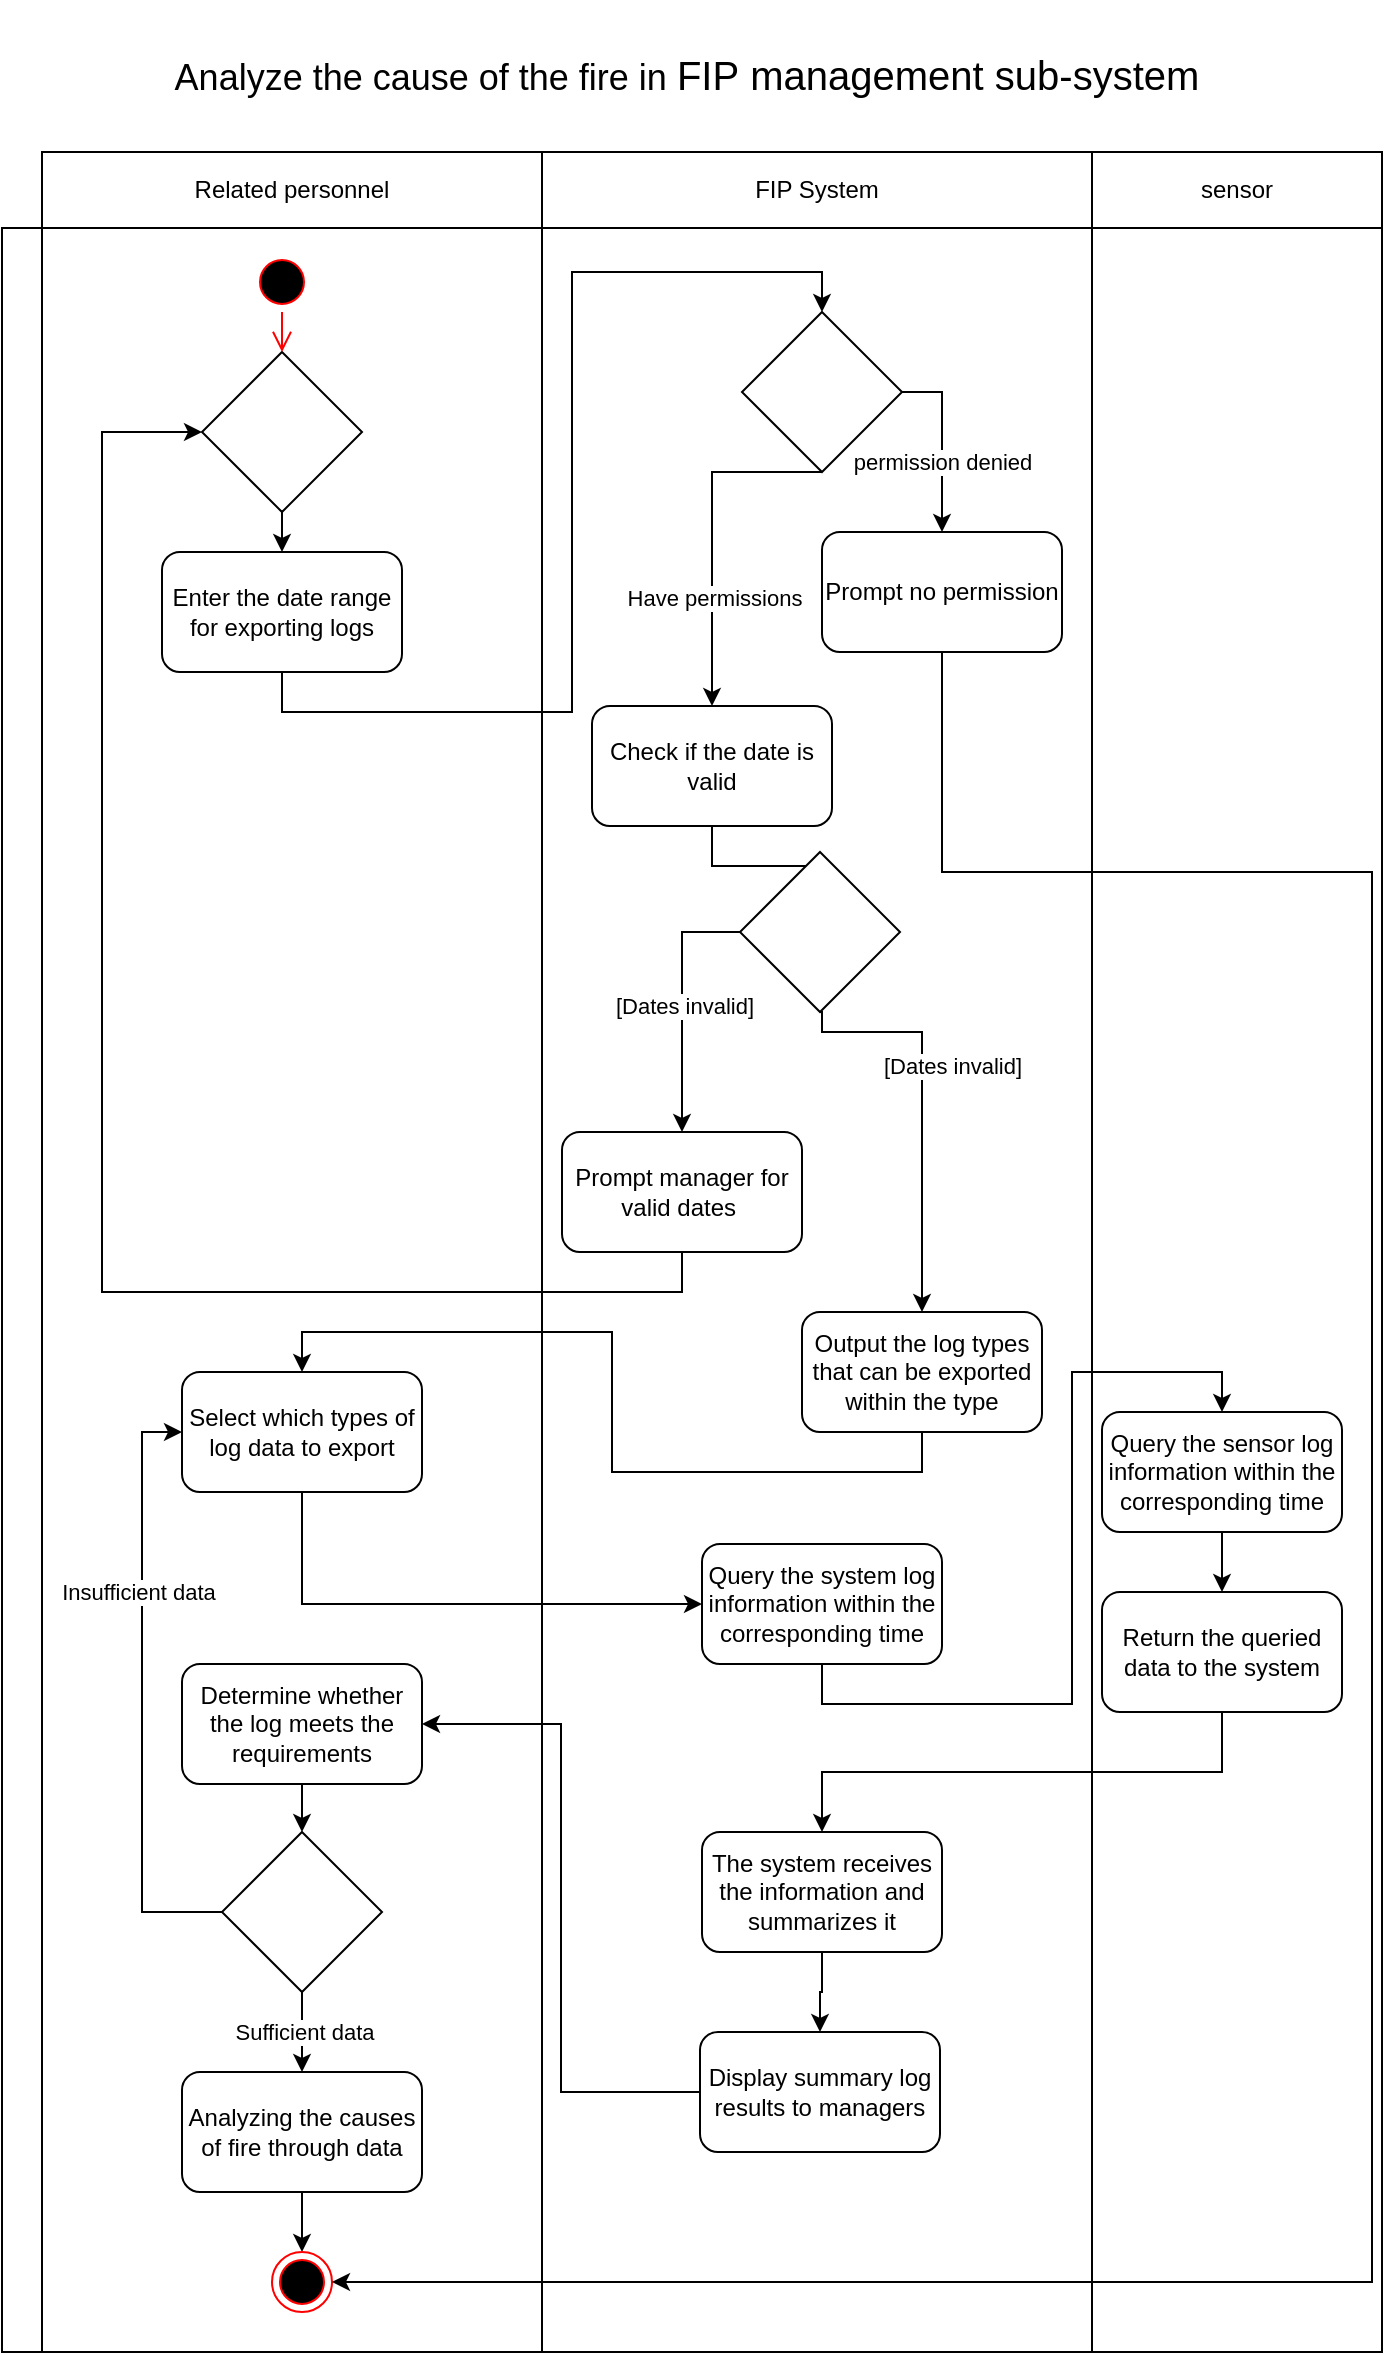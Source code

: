 <mxfile version="24.6.0" type="github">
  <diagram id="prtHgNgQTEPvFCAcTncT" name="Page-1">
    <mxGraphModel dx="1338" dy="908" grid="1" gridSize="10" guides="1" tooltips="1" connect="1" arrows="1" fold="1" page="1" pageScale="1" pageWidth="827" pageHeight="1169" math="0" shadow="0">
      <root>
        <mxCell id="0" />
        <mxCell id="1" parent="0" />
        <mxCell id="RF3zyUqbUcaU6skOfCHZ-1" value="&lt;font style=&quot;font-size: 18px;&quot;&gt;Analyze the cause of the fire&amp;nbsp;in&amp;nbsp;&lt;span style=&quot;accent-color: auto; place-content: normal; place-items: normal; place-self: auto; alignment-baseline: auto; anchor-name: none; animation: 0s ease 0s 1 normal none running none; animation-composition: replace; app-region: none; appearance: none; aspect-ratio: auto; backdrop-filter: none; backface-visibility: visible; background: none 0% 0% / auto repeat scroll padding-box border-box rgba(0, 0, 0, 0); background-blend-mode: normal; baseline-shift: 0px; baseline-source: auto; border-image: none 100% / 1 / 0 stretch; border-color: rgb(0, 0, 0); border-collapse: separate; border-end-end-radius: 0px; border-end-start-radius: 0px; border-width: 0px; border-style: none; border-spacing: 0px; border-start-end-radius: 0px; border-start-start-radius: 0px; border-radius: 0px; inset: auto; box-shadow: none; box-sizing: content-box; break-after: auto; break-before: auto; break-inside: auto; buffered-rendering: auto; caption-side: top; caret-color: rgb(0, 0, 0); clear: none; clip: auto; clip-path: none; clip-rule: nonzero; color-interpolation: srgb; color-interpolation-filters: linearrgb; color-rendering: auto; color-scheme: normal; columns: auto; column-fill: balance; gap: normal; column-rule: 0px rgb(0, 0, 0); column-span: none; contain: none; contain-intrinsic-block-size: none; contain-intrinsic-size: none; contain-intrinsic-inline-size: none; container: none; content: normal; content-visibility: visible; counter-increment: none; counter-reset: none; counter-set: none; cursor: text; cx: 0px; cy: 0px; d: none; direction: ltr; display: inline; dominant-baseline: auto; empty-cells: show; field-sizing: fixed; fill: rgb(0, 0, 0); fill-opacity: 1; fill-rule: nonzero; filter: none; flex: 0 1 auto; flex-flow: row; float: none; flood-color: rgb(0, 0, 0); flood-opacity: 1; font-family: WordVisi_MSFontService, Calibri, Calibri_EmbeddedFont, Calibri_MSFontService, sans-serif; font-feature-settings: normal; font-kerning: none; font-optical-sizing: auto; font-palette: normal; font-size: 20px; font-stretch: 100%; font-synthesis: weight style small-caps; font-variant-ligatures: none; font-variant-numeric: normal; font-variant-east-asian: normal; font-variant-alternates: normal; font-variant-position: normal; font-variation-settings: normal; forced-color-adjust: auto; grid-area: auto; grid: none; height: auto; hyphenate-character: auto; hyphenate-limit-chars: auto; hyphens: manual; image-orientation: from-image; image-rendering: auto; initial-letter: normal; inline-size: auto; inset-area: none; inset-block: auto; inset-inline: auto; isolation: auto; lighting-color: rgb(255, 255, 255); line-break: auto; line-height: 26.979px; list-style: outside none disc; margin: 0px; marker: none; mask: none; mask-type: luminance; math-depth: 0; math-shift: normal; math-style: normal; max-height: none; max-width: none; min-height: 0px; min-width: 0px; mix-blend-mode: normal; object-fit: fill; object-position: 50% 50%; object-view-box: none; offset: normal; opacity: 1; order: 0; outline: rgb(0, 0, 0) none 0px; outline-offset: 0px; overflow: visible; overflow-anchor: auto; overflow-clip-margin: 0px; overflow-wrap: break-word; overlay: none; overscroll-behavior-block: auto; overscroll-behavior-inline: auto; overscroll-behavior: auto; padding: 0px; page: auto; paint-order: normal; perspective: none; perspective-origin: 0px 0px; pointer-events: auto; position: static; position-anchor: implicit; position-try: none; position-visibility: always; quotes: auto; r: 0px; resize: none; rotate: none; ruby-position: over; rx: auto; ry: auto; scale: none; scroll-behavior: auto; scroll-margin-block: 0px; scroll-margin: 0px; scroll-margin-inline: 0px; scroll-padding-block: auto; scroll-padding: auto; scroll-padding-inline: auto; scroll-snap-align: none; scroll-snap-stop: normal; scroll-snap-type: none; scroll-timeline: none; scrollbar-color: auto; scrollbar-gutter: auto; scrollbar-width: auto; shape-image-threshold: 0; shape-margin: 0px; shape-outside: none; shape-rendering: auto; speak: normal; stop-color: rgb(0, 0, 0); stop-opacity: 1; stroke: none; stroke-dasharray: none; stroke-dashoffset: 0px; stroke-linecap: butt; stroke-linejoin: miter; stroke-miterlimit: 4; stroke-opacity: 1; stroke-width: 1px; tab-size: 8; table-layout: auto; text-align: left; text-align-last: auto; text-anchor: start; text-combine-upright: none; text-decoration-style: solid; text-decoration-color: rgb(0, 0, 0); text-decoration-skip-ink: auto; text-emphasis: none rgb(0, 0, 0); text-emphasis-position: over; text-orientation: mixed; text-overflow: clip; text-rendering: auto; text-shadow: none; text-size-adjust: auto; text-spacing-trim: normal; text-underline-offset: auto; text-underline-position: auto; white-space-collapse: preserve; timeline-scope: none; touch-action: auto; transform: none; transform-box: view-box; transform-origin: 0px 0px; transform-style: flat; transition: all 0s ease 0s; translate: none; unicode-bidi: normal; user-select: text; vector-effect: none; vertical-align: baseline; view-timeline: none; view-transition-class: none; view-transition-name: none; visibility: visible; border-block-end: 0px none rgb(0, 0, 0); border-block-start: 0px none rgb(0, 0, 0); border-inline-end: 0px none rgb(0, 0, 0); -webkit-border-image: none; border-inline-start: 0px none rgb(0, 0, 0); -webkit-box-align: stretch; -webkit-box-decoration-break: slice; -webkit-box-direction: normal; -webkit-box-flex: 0; -webkit-box-ordinal-group: 1; -webkit-box-orient: horizontal; -webkit-box-pack: start; -webkit-font-smoothing: auto; -webkit-line-break: auto; -webkit-locale: &amp;quot;EN-US&amp;quot;; block-size: auto; margin-block: 0px; margin-inline: 0px; -webkit-mask-box-image-source: none; -webkit-mask-box-image-slice: 0 fill; -webkit-mask-box-image-width: auto; -webkit-mask-box-image-outset: 0; -webkit-mask-box-image-repeat: stretch; max-block-size: none; max-inline-size: none; min-block-size: 0px; min-inline-size: 0px; padding-block: 0px; padding-inline: 0px; -webkit-print-color-adjust: economy; -webkit-rtl-ordering: logical; -webkit-ruby-position: before; -webkit-tap-highlight-color: rgba(0, 0, 0, 0); -webkit-text-combine: none; -webkit-text-fill-color: rgb(0, 0, 0); -webkit-text-orientation: vertical-right; -webkit-text-security: none; -webkit-text-stroke-color: rgb(0, 0, 0); -webkit-user-drag: none; -webkit-user-modify: read-only; -webkit-writing-mode: horizontal-tb; width: auto; will-change: auto; word-break: normal; writing-mode: horizontal-tb; x: 0px; y: 0px; z-index: auto; zoom: 1;&quot; class=&quot;TextRun SCXW195484783 BCX0&quot; lang=&quot;EN-US&quot; data-contrast=&quot;auto&quot;&gt;&lt;span class=&quot;NormalTextRun SCXW195484783 BCX0&quot;&gt;FIP management sub-system&lt;/span&gt;&lt;/span&gt;&amp;nbsp;&lt;/font&gt;" style="shape=table;html=1;whiteSpace=wrap;startSize=76;container=1;collapsible=0;childLayout=tableLayout;fillColor=none;swimlaneFillColor=#ffffff;strokeColor=none;" parent="1" vertex="1">
          <mxGeometry x="65" y="144" width="690" height="1176" as="geometry" />
        </mxCell>
        <mxCell id="RF3zyUqbUcaU6skOfCHZ-2" value="" style="shape=partialRectangle;html=1;whiteSpace=wrap;collapsible=0;dropTarget=0;pointerEvents=0;fillColor=none;top=0;left=0;bottom=0;right=0;points=[[0,0.5],[1,0.5]];portConstraint=eastwest;strokeColor=none;" parent="RF3zyUqbUcaU6skOfCHZ-1" vertex="1">
          <mxGeometry y="76" width="690" height="38" as="geometry" />
        </mxCell>
        <mxCell id="RF3zyUqbUcaU6skOfCHZ-3" value="" style="shape=partialRectangle;html=1;whiteSpace=wrap;connectable=0;fillColor=none;top=1;left=1;bottom=1;right=1;overflow=hidden;strokeColor=none;" parent="RF3zyUqbUcaU6skOfCHZ-2" vertex="1">
          <mxGeometry width="20" height="38" as="geometry">
            <mxRectangle width="20" height="38" as="alternateBounds" />
          </mxGeometry>
        </mxCell>
        <mxCell id="RF3zyUqbUcaU6skOfCHZ-4" value="Related personnel" style="shape=partialRectangle;html=1;whiteSpace=wrap;connectable=0;fillColor=none;top=1;left=1;bottom=1;right=1;overflow=hidden;" parent="RF3zyUqbUcaU6skOfCHZ-2" vertex="1">
          <mxGeometry x="20" width="250" height="38" as="geometry">
            <mxRectangle width="250" height="38" as="alternateBounds" />
          </mxGeometry>
        </mxCell>
        <mxCell id="RF3zyUqbUcaU6skOfCHZ-5" value="FIP System" style="shape=partialRectangle;html=1;whiteSpace=wrap;connectable=0;fillColor=none;top=1;left=1;bottom=1;right=1;overflow=hidden;" parent="RF3zyUqbUcaU6skOfCHZ-2" vertex="1">
          <mxGeometry x="270" width="275" height="38" as="geometry">
            <mxRectangle width="275" height="38" as="alternateBounds" />
          </mxGeometry>
        </mxCell>
        <mxCell id="RF3zyUqbUcaU6skOfCHZ-18" value="sensor" style="shape=partialRectangle;html=1;whiteSpace=wrap;connectable=0;fillColor=none;top=1;left=1;bottom=1;right=1;overflow=hidden;" parent="RF3zyUqbUcaU6skOfCHZ-2" vertex="1">
          <mxGeometry x="545" width="145" height="38" as="geometry">
            <mxRectangle width="145" height="38" as="alternateBounds" />
          </mxGeometry>
        </mxCell>
        <mxCell id="RF3zyUqbUcaU6skOfCHZ-6" value="" style="shape=partialRectangle;html=1;whiteSpace=wrap;collapsible=0;dropTarget=0;pointerEvents=0;fillColor=none;top=1;left=1;bottom=1;right=1;points=[[0,0.5],[1,0.5]];portConstraint=eastwest;" parent="RF3zyUqbUcaU6skOfCHZ-1" vertex="1">
          <mxGeometry y="114" width="690" height="1062" as="geometry" />
        </mxCell>
        <mxCell id="RF3zyUqbUcaU6skOfCHZ-7" value="" style="shape=partialRectangle;html=1;whiteSpace=wrap;connectable=0;fillColor=none;top=1;left=1;bottom=1;right=1;overflow=hidden;horizontal=0;" parent="RF3zyUqbUcaU6skOfCHZ-6" vertex="1">
          <mxGeometry width="20" height="1062" as="geometry">
            <mxRectangle width="20" height="1062" as="alternateBounds" />
          </mxGeometry>
        </mxCell>
        <mxCell id="RF3zyUqbUcaU6skOfCHZ-8" value="" style="shape=partialRectangle;html=1;whiteSpace=wrap;connectable=0;fillColor=none;top=1;left=1;bottom=1;right=1;overflow=hidden;" parent="RF3zyUqbUcaU6skOfCHZ-6" vertex="1">
          <mxGeometry x="20" width="250" height="1062" as="geometry">
            <mxRectangle width="250" height="1062" as="alternateBounds" />
          </mxGeometry>
        </mxCell>
        <mxCell id="RF3zyUqbUcaU6skOfCHZ-9" value="" style="shape=partialRectangle;html=1;whiteSpace=wrap;connectable=0;fillColor=none;top=1;left=1;bottom=1;right=1;overflow=hidden;" parent="RF3zyUqbUcaU6skOfCHZ-6" vertex="1">
          <mxGeometry x="270" width="275" height="1062" as="geometry">
            <mxRectangle width="275" height="1062" as="alternateBounds" />
          </mxGeometry>
        </mxCell>
        <mxCell id="RF3zyUqbUcaU6skOfCHZ-19" style="shape=partialRectangle;html=1;whiteSpace=wrap;connectable=0;fillColor=none;top=1;left=1;bottom=1;right=1;overflow=hidden;" parent="RF3zyUqbUcaU6skOfCHZ-6" vertex="1">
          <mxGeometry x="545" width="145" height="1062" as="geometry">
            <mxRectangle width="145" height="1062" as="alternateBounds" />
          </mxGeometry>
        </mxCell>
        <mxCell id="RF3zyUqbUcaU6skOfCHZ-25" style="edgeStyle=orthogonalEdgeStyle;rounded=0;orthogonalLoop=1;jettySize=auto;html=1;exitX=0.5;exitY=1;exitDx=0;exitDy=0;entryX=0.5;entryY=0;entryDx=0;entryDy=0;" parent="1" source="RF3zyUqbUcaU6skOfCHZ-22" target="RF3zyUqbUcaU6skOfCHZ-24" edge="1">
          <mxGeometry relative="1" as="geometry" />
        </mxCell>
        <mxCell id="RF3zyUqbUcaU6skOfCHZ-22" value="" style="rhombus;whiteSpace=wrap;html=1;" parent="1" vertex="1">
          <mxGeometry x="165" y="320" width="80" height="80" as="geometry" />
        </mxCell>
        <mxCell id="bqeU2OcTjknysu44M0lN-6" style="edgeStyle=orthogonalEdgeStyle;rounded=0;orthogonalLoop=1;jettySize=auto;html=1;exitX=0.5;exitY=1;exitDx=0;exitDy=0;entryX=0.5;entryY=0;entryDx=0;entryDy=0;" parent="1" source="RF3zyUqbUcaU6skOfCHZ-24" target="bqeU2OcTjknysu44M0lN-1" edge="1">
          <mxGeometry relative="1" as="geometry" />
        </mxCell>
        <mxCell id="RF3zyUqbUcaU6skOfCHZ-24" value="Enter the date range for exporting logs" style="rounded=1;whiteSpace=wrap;html=1;" parent="1" vertex="1">
          <mxGeometry x="145" y="420" width="120" height="60" as="geometry" />
        </mxCell>
        <mxCell id="RF3zyUqbUcaU6skOfCHZ-29" style="edgeStyle=orthogonalEdgeStyle;rounded=0;orthogonalLoop=1;jettySize=auto;html=1;exitX=0.5;exitY=1;exitDx=0;exitDy=0;" parent="1" source="RF3zyUqbUcaU6skOfCHZ-26" target="RF3zyUqbUcaU6skOfCHZ-28" edge="1">
          <mxGeometry relative="1" as="geometry" />
        </mxCell>
        <mxCell id="RF3zyUqbUcaU6skOfCHZ-26" value="Check if the date is valid" style="rounded=1;whiteSpace=wrap;html=1;" parent="1" vertex="1">
          <mxGeometry x="360" y="497" width="120" height="60" as="geometry" />
        </mxCell>
        <mxCell id="RF3zyUqbUcaU6skOfCHZ-31" style="edgeStyle=orthogonalEdgeStyle;rounded=0;orthogonalLoop=1;jettySize=auto;html=1;exitX=0;exitY=0.5;exitDx=0;exitDy=0;entryX=0.5;entryY=0;entryDx=0;entryDy=0;" parent="1" source="RF3zyUqbUcaU6skOfCHZ-28" target="RF3zyUqbUcaU6skOfCHZ-30" edge="1">
          <mxGeometry relative="1" as="geometry" />
        </mxCell>
        <mxCell id="RF3zyUqbUcaU6skOfCHZ-50" value="[Dates invalid]" style="edgeLabel;html=1;align=center;verticalAlign=middle;resizable=0;points=[];" parent="RF3zyUqbUcaU6skOfCHZ-31" vertex="1" connectable="0">
          <mxGeometry x="0.025" y="1" relative="1" as="geometry">
            <mxPoint as="offset" />
          </mxGeometry>
        </mxCell>
        <mxCell id="RF3zyUqbUcaU6skOfCHZ-59" style="edgeStyle=orthogonalEdgeStyle;rounded=0;orthogonalLoop=1;jettySize=auto;html=1;exitX=0.5;exitY=1;exitDx=0;exitDy=0;" parent="1" source="RF3zyUqbUcaU6skOfCHZ-28" target="RF3zyUqbUcaU6skOfCHZ-58" edge="1">
          <mxGeometry relative="1" as="geometry">
            <Array as="points">
              <mxPoint x="475" y="660" />
              <mxPoint x="525" y="660" />
            </Array>
          </mxGeometry>
        </mxCell>
        <mxCell id="xKFCwPehn0CRtQJCIZPQ-5" value="[Dates invalid]" style="edgeLabel;html=1;align=center;verticalAlign=middle;resizable=0;points=[];" parent="RF3zyUqbUcaU6skOfCHZ-59" vertex="1" connectable="0">
          <mxGeometry x="-0.013" y="-1" relative="1" as="geometry">
            <mxPoint x="16" y="-21" as="offset" />
          </mxGeometry>
        </mxCell>
        <mxCell id="RF3zyUqbUcaU6skOfCHZ-28" value="" style="rhombus;whiteSpace=wrap;html=1;" parent="1" vertex="1">
          <mxGeometry x="434" y="570" width="80" height="80" as="geometry" />
        </mxCell>
        <mxCell id="RF3zyUqbUcaU6skOfCHZ-32" style="edgeStyle=orthogonalEdgeStyle;rounded=0;orthogonalLoop=1;jettySize=auto;html=1;exitX=0.5;exitY=1;exitDx=0;exitDy=0;entryX=0;entryY=0.5;entryDx=0;entryDy=0;" parent="1" source="RF3zyUqbUcaU6skOfCHZ-30" target="RF3zyUqbUcaU6skOfCHZ-22" edge="1">
          <mxGeometry relative="1" as="geometry">
            <Array as="points">
              <mxPoint x="405" y="790" />
              <mxPoint x="115" y="790" />
              <mxPoint x="115" y="360" />
            </Array>
          </mxGeometry>
        </mxCell>
        <mxCell id="RF3zyUqbUcaU6skOfCHZ-30" value="Prompt manager for&lt;br/&gt;valid dates&amp;nbsp;" style="rounded=1;whiteSpace=wrap;html=1;" parent="1" vertex="1">
          <mxGeometry x="345" y="710" width="120" height="60" as="geometry" />
        </mxCell>
        <mxCell id="9o7v1cYdRFmPlVhCVa4G-1" style="edgeStyle=orthogonalEdgeStyle;rounded=0;orthogonalLoop=1;jettySize=auto;html=1;exitX=0.5;exitY=1;exitDx=0;exitDy=0;entryX=0.5;entryY=0;entryDx=0;entryDy=0;" edge="1" parent="1" source="RF3zyUqbUcaU6skOfCHZ-33" target="RF3zyUqbUcaU6skOfCHZ-35">
          <mxGeometry relative="1" as="geometry">
            <Array as="points">
              <mxPoint x="475" y="996" />
              <mxPoint x="600" y="996" />
              <mxPoint x="600" y="830" />
              <mxPoint x="675" y="830" />
            </Array>
          </mxGeometry>
        </mxCell>
        <mxCell id="RF3zyUqbUcaU6skOfCHZ-33" value="Query the system log information within the corresponding time" style="rounded=1;whiteSpace=wrap;html=1;" parent="1" vertex="1">
          <mxGeometry x="415" y="916" width="120" height="60" as="geometry" />
        </mxCell>
        <mxCell id="9o7v1cYdRFmPlVhCVa4G-2" style="edgeStyle=orthogonalEdgeStyle;rounded=0;orthogonalLoop=1;jettySize=auto;html=1;exitX=0.5;exitY=1;exitDx=0;exitDy=0;" edge="1" parent="1" source="RF3zyUqbUcaU6skOfCHZ-35" target="RF3zyUqbUcaU6skOfCHZ-37">
          <mxGeometry relative="1" as="geometry" />
        </mxCell>
        <mxCell id="RF3zyUqbUcaU6skOfCHZ-35" value="Query the sensor log information within the corresponding time" style="rounded=1;whiteSpace=wrap;html=1;" parent="1" vertex="1">
          <mxGeometry x="615" y="850" width="120" height="60" as="geometry" />
        </mxCell>
        <mxCell id="RF3zyUqbUcaU6skOfCHZ-41" style="edgeStyle=orthogonalEdgeStyle;rounded=0;orthogonalLoop=1;jettySize=auto;html=1;exitX=0.5;exitY=1;exitDx=0;exitDy=0;entryX=0.5;entryY=0;entryDx=0;entryDy=0;" parent="1" source="RF3zyUqbUcaU6skOfCHZ-37" target="RF3zyUqbUcaU6skOfCHZ-40" edge="1">
          <mxGeometry relative="1" as="geometry" />
        </mxCell>
        <mxCell id="RF3zyUqbUcaU6skOfCHZ-37" value="Return the queried data to the system" style="rounded=1;whiteSpace=wrap;html=1;" parent="1" vertex="1">
          <mxGeometry x="615" y="940" width="120" height="60" as="geometry" />
        </mxCell>
        <mxCell id="RF3zyUqbUcaU6skOfCHZ-43" style="edgeStyle=orthogonalEdgeStyle;rounded=0;orthogonalLoop=1;jettySize=auto;html=1;exitX=0.5;exitY=1;exitDx=0;exitDy=0;" parent="1" source="RF3zyUqbUcaU6skOfCHZ-40" target="RF3zyUqbUcaU6skOfCHZ-42" edge="1">
          <mxGeometry relative="1" as="geometry" />
        </mxCell>
        <mxCell id="RF3zyUqbUcaU6skOfCHZ-40" value="The system receives the information and summarizes it" style="rounded=1;whiteSpace=wrap;html=1;" parent="1" vertex="1">
          <mxGeometry x="415" y="1060" width="120" height="60" as="geometry" />
        </mxCell>
        <mxCell id="bqeU2OcTjknysu44M0lN-3" style="edgeStyle=orthogonalEdgeStyle;rounded=0;orthogonalLoop=1;jettySize=auto;html=1;exitX=0;exitY=0.5;exitDx=0;exitDy=0;entryX=1;entryY=0.5;entryDx=0;entryDy=0;" parent="1" source="RF3zyUqbUcaU6skOfCHZ-42" target="RF3zyUqbUcaU6skOfCHZ-44" edge="1">
          <mxGeometry relative="1" as="geometry" />
        </mxCell>
        <mxCell id="RF3zyUqbUcaU6skOfCHZ-42" value="Display summary log results to managers" style="rounded=1;whiteSpace=wrap;html=1;" parent="1" vertex="1">
          <mxGeometry x="414" y="1160" width="120" height="60" as="geometry" />
        </mxCell>
        <mxCell id="RF3zyUqbUcaU6skOfCHZ-54" style="edgeStyle=orthogonalEdgeStyle;rounded=0;orthogonalLoop=1;jettySize=auto;html=1;exitX=0.5;exitY=1;exitDx=0;exitDy=0;entryX=0.5;entryY=0;entryDx=0;entryDy=0;" parent="1" source="RF3zyUqbUcaU6skOfCHZ-44" target="RF3zyUqbUcaU6skOfCHZ-53" edge="1">
          <mxGeometry relative="1" as="geometry" />
        </mxCell>
        <mxCell id="RF3zyUqbUcaU6skOfCHZ-44" value="Determine whether the log meets the requirements" style="rounded=1;whiteSpace=wrap;html=1;" parent="1" vertex="1">
          <mxGeometry x="155" y="976" width="120" height="60" as="geometry" />
        </mxCell>
        <mxCell id="RF3zyUqbUcaU6skOfCHZ-68" style="edgeStyle=orthogonalEdgeStyle;rounded=0;orthogonalLoop=1;jettySize=auto;html=1;exitX=0.5;exitY=1;exitDx=0;exitDy=0;entryX=0.5;entryY=0;entryDx=0;entryDy=0;" parent="1" source="RF3zyUqbUcaU6skOfCHZ-46" target="RF3zyUqbUcaU6skOfCHZ-67" edge="1">
          <mxGeometry relative="1" as="geometry" />
        </mxCell>
        <mxCell id="RF3zyUqbUcaU6skOfCHZ-46" value="Analyzing the causes of fire through data" style="rounded=1;whiteSpace=wrap;html=1;" parent="1" vertex="1">
          <mxGeometry x="155" y="1180" width="120" height="60" as="geometry" />
        </mxCell>
        <mxCell id="RF3zyUqbUcaU6skOfCHZ-63" style="edgeStyle=orthogonalEdgeStyle;rounded=0;orthogonalLoop=1;jettySize=auto;html=1;exitX=0;exitY=0.5;exitDx=0;exitDy=0;entryX=0;entryY=0.5;entryDx=0;entryDy=0;" parent="1" source="RF3zyUqbUcaU6skOfCHZ-53" target="RF3zyUqbUcaU6skOfCHZ-56" edge="1">
          <mxGeometry relative="1" as="geometry" />
        </mxCell>
        <mxCell id="RF3zyUqbUcaU6skOfCHZ-64" value="Insufficient data" style="edgeLabel;html=1;align=center;verticalAlign=middle;resizable=0;points=[];" parent="RF3zyUqbUcaU6skOfCHZ-63" vertex="1" connectable="0">
          <mxGeometry x="0.035" y="2" relative="1" as="geometry">
            <mxPoint y="-45" as="offset" />
          </mxGeometry>
        </mxCell>
        <mxCell id="RF3zyUqbUcaU6skOfCHZ-65" style="edgeStyle=orthogonalEdgeStyle;rounded=0;orthogonalLoop=1;jettySize=auto;html=1;exitX=0.5;exitY=1;exitDx=0;exitDy=0;entryX=0.5;entryY=0;entryDx=0;entryDy=0;" parent="1" source="RF3zyUqbUcaU6skOfCHZ-53" target="RF3zyUqbUcaU6skOfCHZ-46" edge="1">
          <mxGeometry relative="1" as="geometry" />
        </mxCell>
        <mxCell id="RF3zyUqbUcaU6skOfCHZ-66" value="Sufficient data" style="edgeLabel;html=1;align=center;verticalAlign=middle;resizable=0;points=[];" parent="RF3zyUqbUcaU6skOfCHZ-65" vertex="1" connectable="0">
          <mxGeometry x="-0.029" y="1" relative="1" as="geometry">
            <mxPoint as="offset" />
          </mxGeometry>
        </mxCell>
        <mxCell id="RF3zyUqbUcaU6skOfCHZ-53" value="" style="rhombus;whiteSpace=wrap;html=1;" parent="1" vertex="1">
          <mxGeometry x="175" y="1060" width="80" height="80" as="geometry" />
        </mxCell>
        <mxCell id="RF3zyUqbUcaU6skOfCHZ-62" style="edgeStyle=orthogonalEdgeStyle;rounded=0;orthogonalLoop=1;jettySize=auto;html=1;exitX=0.5;exitY=1;exitDx=0;exitDy=0;entryX=0;entryY=0.5;entryDx=0;entryDy=0;" parent="1" source="RF3zyUqbUcaU6skOfCHZ-56" target="RF3zyUqbUcaU6skOfCHZ-33" edge="1">
          <mxGeometry relative="1" as="geometry" />
        </mxCell>
        <mxCell id="RF3zyUqbUcaU6skOfCHZ-56" value="Select which types of log data to export" style="rounded=1;whiteSpace=wrap;html=1;" parent="1" vertex="1">
          <mxGeometry x="155" y="830" width="120" height="60" as="geometry" />
        </mxCell>
        <mxCell id="RF3zyUqbUcaU6skOfCHZ-60" style="edgeStyle=orthogonalEdgeStyle;rounded=0;orthogonalLoop=1;jettySize=auto;html=1;exitX=0.5;exitY=1;exitDx=0;exitDy=0;entryX=0.5;entryY=0;entryDx=0;entryDy=0;" parent="1" source="RF3zyUqbUcaU6skOfCHZ-58" target="RF3zyUqbUcaU6skOfCHZ-56" edge="1">
          <mxGeometry relative="1" as="geometry" />
        </mxCell>
        <mxCell id="RF3zyUqbUcaU6skOfCHZ-58" value="Output the log types that can be exported within the type" style="rounded=1;whiteSpace=wrap;html=1;" parent="1" vertex="1">
          <mxGeometry x="465" y="800" width="120" height="60" as="geometry" />
        </mxCell>
        <mxCell id="RF3zyUqbUcaU6skOfCHZ-67" value="" style="ellipse;html=1;shape=endState;fillColor=#000000;strokeColor=#ff0000;" parent="1" vertex="1">
          <mxGeometry x="200" y="1270" width="30" height="30" as="geometry" />
        </mxCell>
        <mxCell id="xKFCwPehn0CRtQJCIZPQ-3" value="" style="ellipse;html=1;shape=startState;fillColor=#000000;strokeColor=#ff0000;" parent="1" vertex="1">
          <mxGeometry x="190" y="270" width="30" height="30" as="geometry" />
        </mxCell>
        <mxCell id="xKFCwPehn0CRtQJCIZPQ-4" value="" style="edgeStyle=orthogonalEdgeStyle;html=1;verticalAlign=bottom;endArrow=open;endSize=8;strokeColor=#ff0000;rounded=0;entryX=0.5;entryY=0;entryDx=0;entryDy=0;" parent="1" source="xKFCwPehn0CRtQJCIZPQ-3" target="RF3zyUqbUcaU6skOfCHZ-22" edge="1">
          <mxGeometry relative="1" as="geometry">
            <mxPoint x="205" y="360" as="targetPoint" />
          </mxGeometry>
        </mxCell>
        <mxCell id="bqeU2OcTjknysu44M0lN-5" style="edgeStyle=orthogonalEdgeStyle;rounded=0;orthogonalLoop=1;jettySize=auto;html=1;exitX=0.5;exitY=1;exitDx=0;exitDy=0;entryX=0.5;entryY=0;entryDx=0;entryDy=0;" parent="1" source="bqeU2OcTjknysu44M0lN-1" target="RF3zyUqbUcaU6skOfCHZ-26" edge="1">
          <mxGeometry relative="1" as="geometry">
            <Array as="points">
              <mxPoint x="420" y="380" />
            </Array>
          </mxGeometry>
        </mxCell>
        <mxCell id="bqeU2OcTjknysu44M0lN-10" value="Have permissions" style="edgeLabel;html=1;align=center;verticalAlign=middle;resizable=0;points=[];" parent="bqeU2OcTjknysu44M0lN-5" vertex="1" connectable="0">
          <mxGeometry x="0.372" y="1" relative="1" as="geometry">
            <mxPoint as="offset" />
          </mxGeometry>
        </mxCell>
        <mxCell id="bqeU2OcTjknysu44M0lN-7" style="edgeStyle=orthogonalEdgeStyle;rounded=0;orthogonalLoop=1;jettySize=auto;html=1;exitX=1;exitY=0.5;exitDx=0;exitDy=0;entryX=0.5;entryY=0;entryDx=0;entryDy=0;" parent="1" source="bqeU2OcTjknysu44M0lN-1" target="bqeU2OcTjknysu44M0lN-2" edge="1">
          <mxGeometry relative="1" as="geometry" />
        </mxCell>
        <mxCell id="bqeU2OcTjknysu44M0lN-9" value="permission denied" style="edgeLabel;html=1;align=center;verticalAlign=middle;resizable=0;points=[];" parent="bqeU2OcTjknysu44M0lN-7" vertex="1" connectable="0">
          <mxGeometry x="0.222" relative="1" as="geometry">
            <mxPoint as="offset" />
          </mxGeometry>
        </mxCell>
        <mxCell id="bqeU2OcTjknysu44M0lN-1" value="" style="rhombus;whiteSpace=wrap;html=1;" parent="1" vertex="1">
          <mxGeometry x="435" y="300" width="80" height="80" as="geometry" />
        </mxCell>
        <mxCell id="9o7v1cYdRFmPlVhCVa4G-5" style="edgeStyle=orthogonalEdgeStyle;rounded=0;orthogonalLoop=1;jettySize=auto;html=1;exitX=0.5;exitY=1;exitDx=0;exitDy=0;entryX=1;entryY=0.5;entryDx=0;entryDy=0;" edge="1" parent="1" source="bqeU2OcTjknysu44M0lN-2" target="RF3zyUqbUcaU6skOfCHZ-67">
          <mxGeometry relative="1" as="geometry">
            <Array as="points">
              <mxPoint x="535" y="580" />
              <mxPoint x="750" y="580" />
              <mxPoint x="750" y="1285" />
            </Array>
          </mxGeometry>
        </mxCell>
        <mxCell id="bqeU2OcTjknysu44M0lN-2" value="Prompt no permission" style="rounded=1;whiteSpace=wrap;html=1;" parent="1" vertex="1">
          <mxGeometry x="475" y="410" width="120" height="60" as="geometry" />
        </mxCell>
      </root>
    </mxGraphModel>
  </diagram>
</mxfile>
